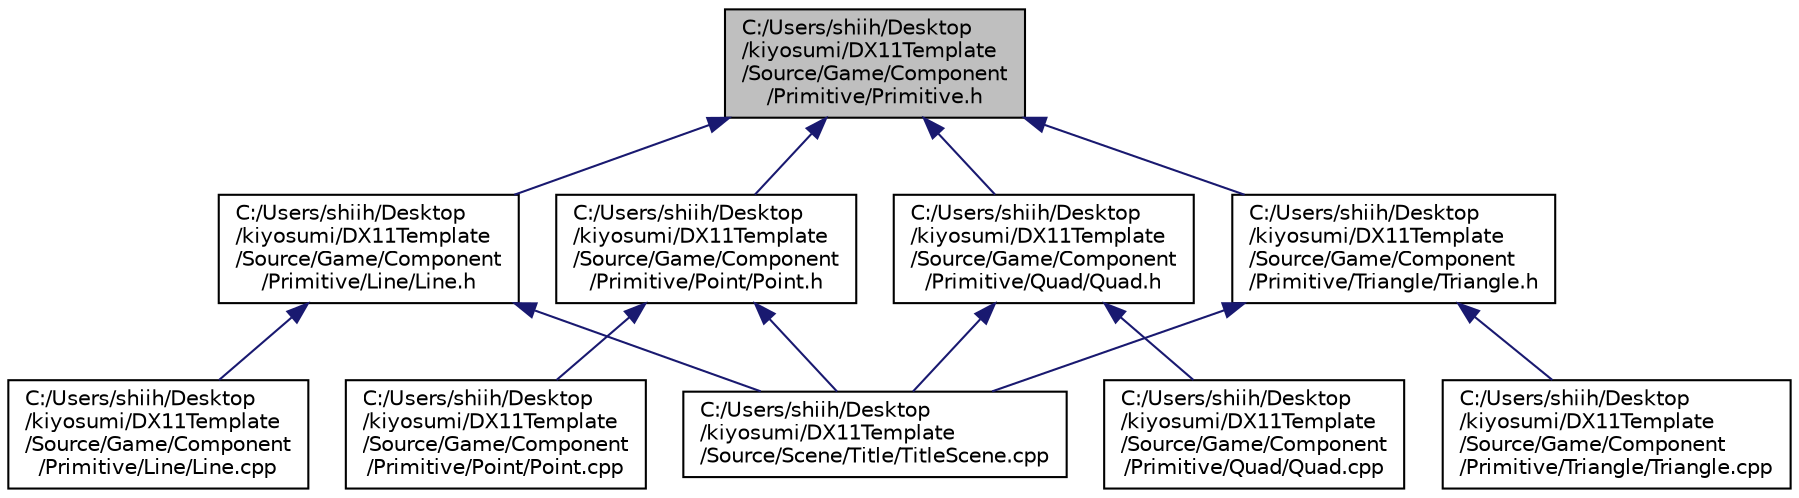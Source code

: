 digraph "C:/Users/shiih/Desktop/kiyosumi/DX11Template/Source/Game/Component/Primitive/Primitive.h"
{
 // LATEX_PDF_SIZE
  edge [fontname="Helvetica",fontsize="10",labelfontname="Helvetica",labelfontsize="10"];
  node [fontname="Helvetica",fontsize="10",shape=record];
  Node1 [label="C:/Users/shiih/Desktop\l/kiyosumi/DX11Template\l/Source/Game/Component\l/Primitive/Primitive.h",height=0.2,width=0.4,color="black", fillcolor="grey75", style="filled", fontcolor="black",tooltip="プリミティブ(親クラス)"];
  Node1 -> Node2 [dir="back",color="midnightblue",fontsize="10",style="solid",fontname="Helvetica"];
  Node2 [label="C:/Users/shiih/Desktop\l/kiyosumi/DX11Template\l/Source/Game/Component\l/Primitive/Line/Line.h",height=0.2,width=0.4,color="black", fillcolor="white", style="filled",URL="$_line_8h.html",tooltip="線を描画(コンポーネント)"];
  Node2 -> Node3 [dir="back",color="midnightblue",fontsize="10",style="solid",fontname="Helvetica"];
  Node3 [label="C:/Users/shiih/Desktop\l/kiyosumi/DX11Template\l/Source/Game/Component\l/Primitive/Line/Line.cpp",height=0.2,width=0.4,color="black", fillcolor="white", style="filled",URL="$_line_8cpp.html",tooltip="線を描画(コンポーネント)"];
  Node2 -> Node4 [dir="back",color="midnightblue",fontsize="10",style="solid",fontname="Helvetica"];
  Node4 [label="C:/Users/shiih/Desktop\l/kiyosumi/DX11Template\l/Source/Scene/Title/TitleScene.cpp",height=0.2,width=0.4,color="black", fillcolor="white", style="filled",URL="$_title_scene_8cpp.html",tooltip="タイトルシーン"];
  Node1 -> Node5 [dir="back",color="midnightblue",fontsize="10",style="solid",fontname="Helvetica"];
  Node5 [label="C:/Users/shiih/Desktop\l/kiyosumi/DX11Template\l/Source/Game/Component\l/Primitive/Point/Point.h",height=0.2,width=0.4,color="black", fillcolor="white", style="filled",URL="$_point_8h.html",tooltip="点を描画(コンポーネント)"];
  Node5 -> Node6 [dir="back",color="midnightblue",fontsize="10",style="solid",fontname="Helvetica"];
  Node6 [label="C:/Users/shiih/Desktop\l/kiyosumi/DX11Template\l/Source/Game/Component\l/Primitive/Point/Point.cpp",height=0.2,width=0.4,color="black", fillcolor="white", style="filled",URL="$_point_8cpp.html",tooltip="点を描画(コンポーネント)"];
  Node5 -> Node4 [dir="back",color="midnightblue",fontsize="10",style="solid",fontname="Helvetica"];
  Node1 -> Node7 [dir="back",color="midnightblue",fontsize="10",style="solid",fontname="Helvetica"];
  Node7 [label="C:/Users/shiih/Desktop\l/kiyosumi/DX11Template\l/Source/Game/Component\l/Primitive/Quad/Quad.h",height=0.2,width=0.4,color="black", fillcolor="white", style="filled",URL="$_quad_8h.html",tooltip="四角形を描画(コンポーネント)"];
  Node7 -> Node8 [dir="back",color="midnightblue",fontsize="10",style="solid",fontname="Helvetica"];
  Node8 [label="C:/Users/shiih/Desktop\l/kiyosumi/DX11Template\l/Source/Game/Component\l/Primitive/Quad/Quad.cpp",height=0.2,width=0.4,color="black", fillcolor="white", style="filled",URL="$_quad_8cpp.html",tooltip="四角形を描画(コンポーネント)"];
  Node7 -> Node4 [dir="back",color="midnightblue",fontsize="10",style="solid",fontname="Helvetica"];
  Node1 -> Node9 [dir="back",color="midnightblue",fontsize="10",style="solid",fontname="Helvetica"];
  Node9 [label="C:/Users/shiih/Desktop\l/kiyosumi/DX11Template\l/Source/Game/Component\l/Primitive/Triangle/Triangle.h",height=0.2,width=0.4,color="black", fillcolor="white", style="filled",URL="$_triangle_8h.html",tooltip="三角形を描画(コンポーネント)"];
  Node9 -> Node10 [dir="back",color="midnightblue",fontsize="10",style="solid",fontname="Helvetica"];
  Node10 [label="C:/Users/shiih/Desktop\l/kiyosumi/DX11Template\l/Source/Game/Component\l/Primitive/Triangle/Triangle.cpp",height=0.2,width=0.4,color="black", fillcolor="white", style="filled",URL="$_triangle_8cpp.html",tooltip="三角形を描画(コンポーネント)"];
  Node9 -> Node4 [dir="back",color="midnightblue",fontsize="10",style="solid",fontname="Helvetica"];
}
